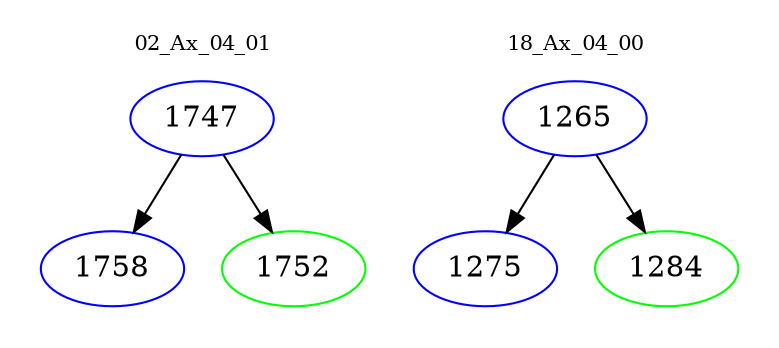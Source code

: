 digraph{
subgraph cluster_0 {
color = white
label = "02_Ax_04_01";
fontsize=10;
T0_1747 [label="1747", color="blue"]
T0_1747 -> T0_1758 [color="black"]
T0_1758 [label="1758", color="blue"]
T0_1747 -> T0_1752 [color="black"]
T0_1752 [label="1752", color="green"]
}
subgraph cluster_1 {
color = white
label = "18_Ax_04_00";
fontsize=10;
T1_1265 [label="1265", color="blue"]
T1_1265 -> T1_1275 [color="black"]
T1_1275 [label="1275", color="blue"]
T1_1265 -> T1_1284 [color="black"]
T1_1284 [label="1284", color="green"]
}
}
